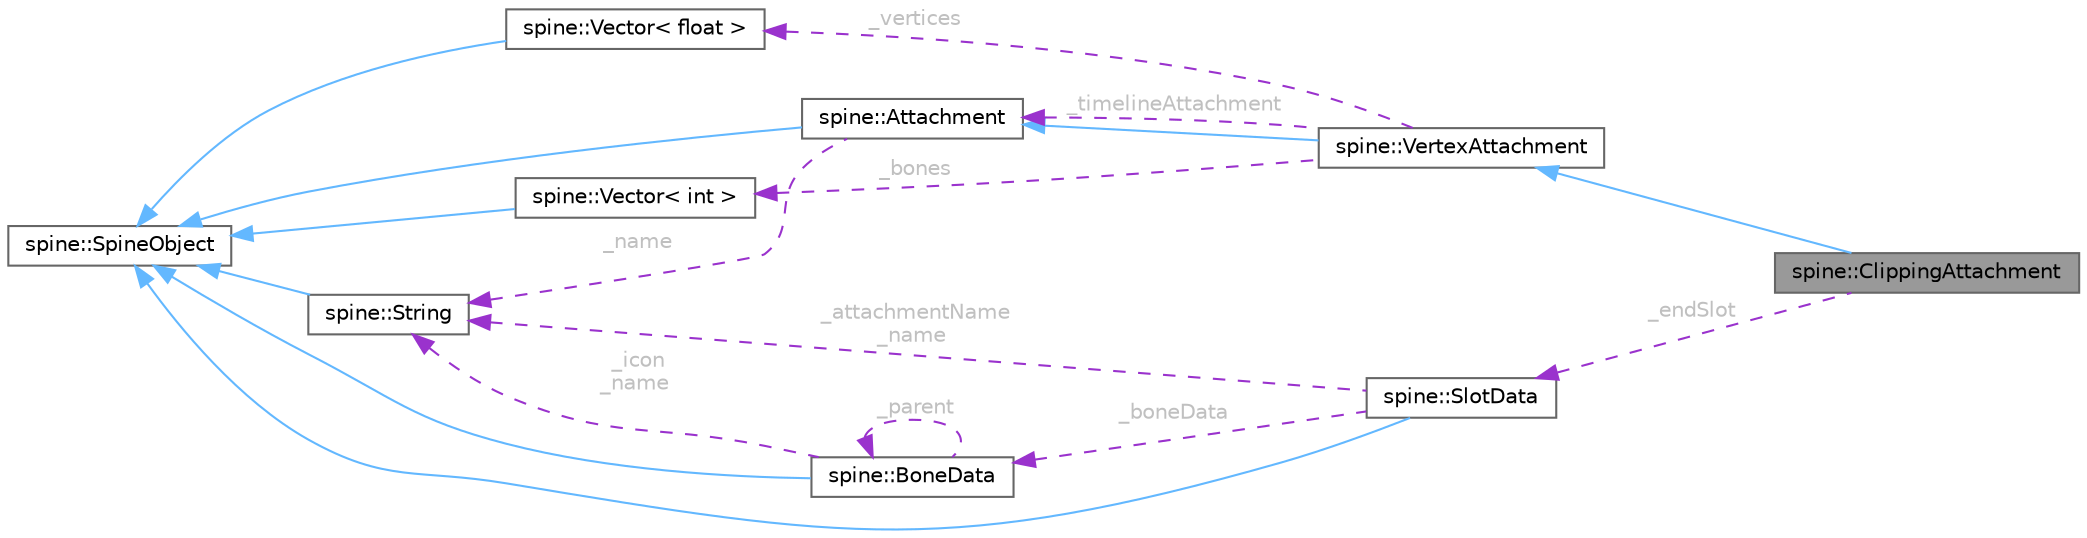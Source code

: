 digraph "spine::ClippingAttachment"
{
 // LATEX_PDF_SIZE
  bgcolor="transparent";
  edge [fontname=Helvetica,fontsize=10,labelfontname=Helvetica,labelfontsize=10];
  node [fontname=Helvetica,fontsize=10,shape=box,height=0.2,width=0.4];
  rankdir="LR";
  Node1 [id="Node000001",label="spine::ClippingAttachment",height=0.2,width=0.4,color="gray40", fillcolor="grey60", style="filled", fontcolor="black",tooltip=" "];
  Node2 -> Node1 [id="edge18_Node000001_Node000002",dir="back",color="steelblue1",style="solid",tooltip=" "];
  Node2 [id="Node000002",label="spine::VertexAttachment",height=0.2,width=0.4,color="gray40", fillcolor="white", style="filled",URL="$classspine_1_1_vertex_attachment.html",tooltip="An attachment with vertices that are transformed by one or more bones and can be deformed by a slot's..."];
  Node3 -> Node2 [id="edge19_Node000002_Node000003",dir="back",color="steelblue1",style="solid",tooltip=" "];
  Node3 [id="Node000003",label="spine::Attachment",height=0.2,width=0.4,color="gray40", fillcolor="white", style="filled",URL="$classspine_1_1_attachment.html",tooltip=" "];
  Node4 -> Node3 [id="edge20_Node000003_Node000004",dir="back",color="steelblue1",style="solid",tooltip=" "];
  Node4 [id="Node000004",label="spine::SpineObject",height=0.2,width=0.4,color="gray40", fillcolor="white", style="filled",URL="$classspine_1_1_spine_object.html",tooltip=" "];
  Node5 -> Node3 [id="edge21_Node000003_Node000005",dir="back",color="darkorchid3",style="dashed",tooltip=" ",label=" _name",fontcolor="grey" ];
  Node5 [id="Node000005",label="spine::String",height=0.2,width=0.4,color="gray40", fillcolor="white", style="filled",URL="$classspine_1_1_string.html",tooltip=" "];
  Node4 -> Node5 [id="edge22_Node000005_Node000004",dir="back",color="steelblue1",style="solid",tooltip=" "];
  Node6 -> Node2 [id="edge23_Node000002_Node000006",dir="back",color="darkorchid3",style="dashed",tooltip=" ",label=" _bones",fontcolor="grey" ];
  Node6 [id="Node000006",label="spine::Vector\< int \>",height=0.2,width=0.4,color="gray40", fillcolor="white", style="filled",URL="$classspine_1_1_vector.html",tooltip=" "];
  Node4 -> Node6 [id="edge24_Node000006_Node000004",dir="back",color="steelblue1",style="solid",tooltip=" "];
  Node7 -> Node2 [id="edge25_Node000002_Node000007",dir="back",color="darkorchid3",style="dashed",tooltip=" ",label=" _vertices",fontcolor="grey" ];
  Node7 [id="Node000007",label="spine::Vector\< float \>",height=0.2,width=0.4,color="gray40", fillcolor="white", style="filled",URL="$classspine_1_1_vector.html",tooltip=" "];
  Node4 -> Node7 [id="edge26_Node000007_Node000004",dir="back",color="steelblue1",style="solid",tooltip=" "];
  Node3 -> Node2 [id="edge27_Node000002_Node000003",dir="back",color="darkorchid3",style="dashed",tooltip=" ",label=" _timelineAttachment",fontcolor="grey" ];
  Node8 -> Node1 [id="edge28_Node000001_Node000008",dir="back",color="darkorchid3",style="dashed",tooltip=" ",label=" _endSlot",fontcolor="grey" ];
  Node8 [id="Node000008",label="spine::SlotData",height=0.2,width=0.4,color="gray40", fillcolor="white", style="filled",URL="$classspine_1_1_slot_data.html",tooltip=" "];
  Node4 -> Node8 [id="edge29_Node000008_Node000004",dir="back",color="steelblue1",style="solid",tooltip=" "];
  Node5 -> Node8 [id="edge30_Node000008_Node000005",dir="back",color="darkorchid3",style="dashed",tooltip=" ",label=" _attachmentName\n_name",fontcolor="grey" ];
  Node9 -> Node8 [id="edge31_Node000008_Node000009",dir="back",color="darkorchid3",style="dashed",tooltip=" ",label=" _boneData",fontcolor="grey" ];
  Node9 [id="Node000009",label="spine::BoneData",height=0.2,width=0.4,color="gray40", fillcolor="white", style="filled",URL="$classspine_1_1_bone_data.html",tooltip=" "];
  Node4 -> Node9 [id="edge32_Node000009_Node000004",dir="back",color="steelblue1",style="solid",tooltip=" "];
  Node5 -> Node9 [id="edge33_Node000009_Node000005",dir="back",color="darkorchid3",style="dashed",tooltip=" ",label=" _icon\n_name",fontcolor="grey" ];
  Node9 -> Node9 [id="edge34_Node000009_Node000009",dir="back",color="darkorchid3",style="dashed",tooltip=" ",label=" _parent",fontcolor="grey" ];
}
